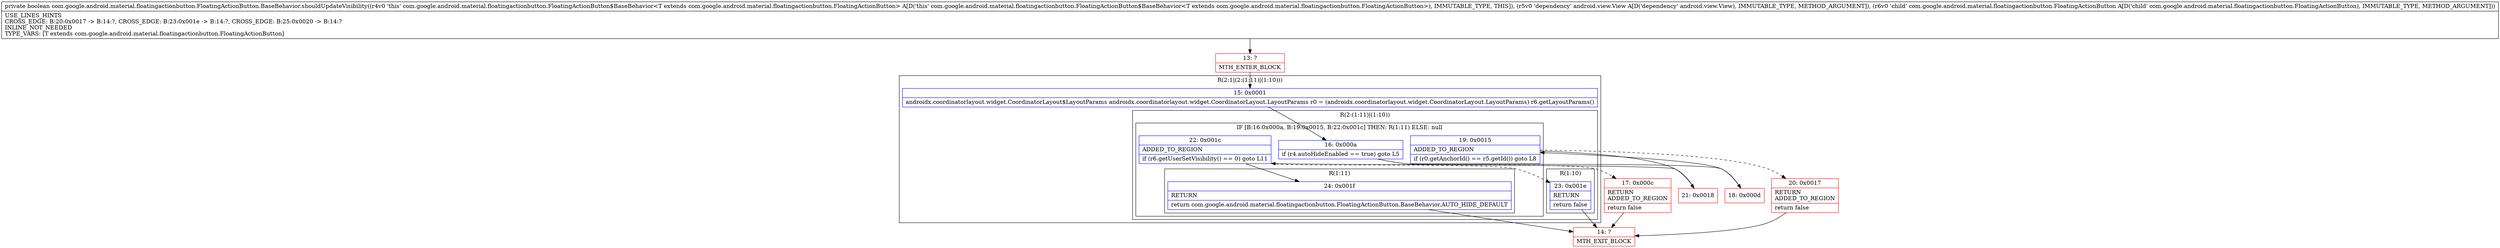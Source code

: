 digraph "CFG forcom.google.android.material.floatingactionbutton.FloatingActionButton.BaseBehavior.shouldUpdateVisibility(Landroid\/view\/View;Lcom\/google\/android\/material\/floatingactionbutton\/FloatingActionButton;)Z" {
subgraph cluster_Region_1037694330 {
label = "R(2:1|(2:(1:11)|(1:10)))";
node [shape=record,color=blue];
Node_15 [shape=record,label="{15\:\ 0x0001|androidx.coordinatorlayout.widget.CoordinatorLayout$LayoutParams androidx.coordinatorlayout.widget.CoordinatorLayout.LayoutParams r0 = (androidx.coordinatorlayout.widget.CoordinatorLayout.LayoutParams) r6.getLayoutParams()\l}"];
subgraph cluster_Region_481621228 {
label = "R(2:(1:11)|(1:10))";
node [shape=record,color=blue];
subgraph cluster_IfRegion_581794922 {
label = "IF [B:16:0x000a, B:19:0x0015, B:22:0x001c] THEN: R(1:11) ELSE: null";
node [shape=record,color=blue];
Node_16 [shape=record,label="{16\:\ 0x000a|if (r4.autoHideEnabled == true) goto L5\l}"];
Node_19 [shape=record,label="{19\:\ 0x0015|ADDED_TO_REGION\l|if (r0.getAnchorId() == r5.getId()) goto L8\l}"];
Node_22 [shape=record,label="{22\:\ 0x001c|ADDED_TO_REGION\l|if (r6.getUserSetVisibility() == 0) goto L11\l}"];
subgraph cluster_Region_759574353 {
label = "R(1:11)";
node [shape=record,color=blue];
Node_24 [shape=record,label="{24\:\ 0x001f|RETURN\l|return com.google.android.material.floatingactionbutton.FloatingActionButton.BaseBehavior.AUTO_HIDE_DEFAULT\l}"];
}
}
subgraph cluster_Region_770632043 {
label = "R(1:10)";
node [shape=record,color=blue];
Node_23 [shape=record,label="{23\:\ 0x001e|RETURN\l|return false\l}"];
}
}
}
Node_13 [shape=record,color=red,label="{13\:\ ?|MTH_ENTER_BLOCK\l}"];
Node_17 [shape=record,color=red,label="{17\:\ 0x000c|RETURN\lADDED_TO_REGION\l|return false\l}"];
Node_14 [shape=record,color=red,label="{14\:\ ?|MTH_EXIT_BLOCK\l}"];
Node_18 [shape=record,color=red,label="{18\:\ 0x000d}"];
Node_20 [shape=record,color=red,label="{20\:\ 0x0017|RETURN\lADDED_TO_REGION\l|return false\l}"];
Node_21 [shape=record,color=red,label="{21\:\ 0x0018}"];
MethodNode[shape=record,label="{private boolean com.google.android.material.floatingactionbutton.FloatingActionButton.BaseBehavior.shouldUpdateVisibility((r4v0 'this' com.google.android.material.floatingactionbutton.FloatingActionButton$BaseBehavior\<T extends com.google.android.material.floatingactionbutton.FloatingActionButton\> A[D('this' com.google.android.material.floatingactionbutton.FloatingActionButton$BaseBehavior\<T extends com.google.android.material.floatingactionbutton.FloatingActionButton\>), IMMUTABLE_TYPE, THIS]), (r5v0 'dependency' android.view.View A[D('dependency' android.view.View), IMMUTABLE_TYPE, METHOD_ARGUMENT]), (r6v0 'child' com.google.android.material.floatingactionbutton.FloatingActionButton A[D('child' com.google.android.material.floatingactionbutton.FloatingActionButton), IMMUTABLE_TYPE, METHOD_ARGUMENT]))  | USE_LINES_HINTS\lCROSS_EDGE: B:20:0x0017 \-\> B:14:?, CROSS_EDGE: B:23:0x001e \-\> B:14:?, CROSS_EDGE: B:25:0x0020 \-\> B:14:?\lINLINE_NOT_NEEDED\lTYPE_VARS: [T extends com.google.android.material.floatingactionbutton.FloatingActionButton]\l}"];
MethodNode -> Node_13;Node_15 -> Node_16;
Node_16 -> Node_17[style=dashed];
Node_16 -> Node_18;
Node_19 -> Node_20[style=dashed];
Node_19 -> Node_21;
Node_22 -> Node_23[style=dashed];
Node_22 -> Node_24;
Node_24 -> Node_14;
Node_23 -> Node_14;
Node_13 -> Node_15;
Node_17 -> Node_14;
Node_18 -> Node_19;
Node_20 -> Node_14;
Node_21 -> Node_22;
}

